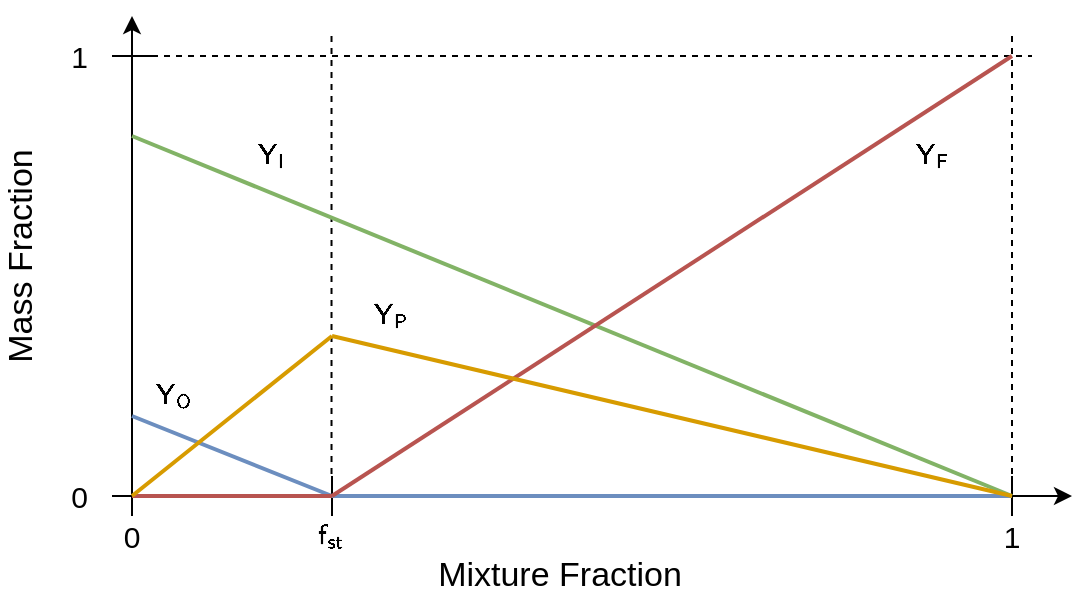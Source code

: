 <mxfile version="14.6.13" type="device"><diagram id="orqeq4ILJBw_RsnLSMlE" name="Page-1"><mxGraphModel dx="679" dy="431" grid="1" gridSize="10" guides="1" tooltips="1" connect="1" arrows="1" fold="1" page="1" pageScale="1" pageWidth="827" pageHeight="1169" math="1" shadow="0"><root><mxCell id="0"/><mxCell id="1" parent="0"/><mxCell id="tvLpAoHAf9bMOqzPL_QO-1" value="" style="endArrow=classic;html=1;" edge="1" parent="1"><mxGeometry width="50" height="50" relative="1" as="geometry"><mxPoint x="200" y="490" as="sourcePoint"/><mxPoint x="200" y="240" as="targetPoint"/></mxGeometry></mxCell><mxCell id="tvLpAoHAf9bMOqzPL_QO-2" value="" style="endArrow=classic;html=1;" edge="1" parent="1"><mxGeometry width="50" height="50" relative="1" as="geometry"><mxPoint x="190" y="480" as="sourcePoint"/><mxPoint x="670" y="480" as="targetPoint"/></mxGeometry></mxCell><mxCell id="tvLpAoHAf9bMOqzPL_QO-3" value="Mass Fraction" style="text;html=1;strokeColor=none;fillColor=none;align=center;verticalAlign=middle;whiteSpace=wrap;rounded=0;fontSize=17;rotation=270;" vertex="1" parent="1"><mxGeometry x="60" y="350" width="170" height="20" as="geometry"/></mxCell><mxCell id="tvLpAoHAf9bMOqzPL_QO-4" value="Mixture Fraction" style="text;html=1;strokeColor=none;fillColor=none;align=center;verticalAlign=middle;whiteSpace=wrap;rounded=0;fontSize=17;rotation=0;" vertex="1" parent="1"><mxGeometry x="329" y="510" width="170" height="20" as="geometry"/></mxCell><mxCell id="tvLpAoHAf9bMOqzPL_QO-5" value="" style="endArrow=none;html=1;fontSize=20;" edge="1" parent="1"><mxGeometry width="50" height="50" relative="1" as="geometry"><mxPoint x="640" y="490" as="sourcePoint"/><mxPoint x="640" y="470" as="targetPoint"/></mxGeometry></mxCell><mxCell id="tvLpAoHAf9bMOqzPL_QO-6" value="" style="endArrow=none;html=1;fontSize=20;" edge="1" parent="1"><mxGeometry width="50" height="50" relative="1" as="geometry"><mxPoint x="210" y="260" as="sourcePoint"/><mxPoint x="190" y="260" as="targetPoint"/></mxGeometry></mxCell><mxCell id="tvLpAoHAf9bMOqzPL_QO-7" value="" style="endArrow=none;dashed=1;html=1;fontSize=20;" edge="1" parent="1"><mxGeometry width="50" height="50" relative="1" as="geometry"><mxPoint x="210" y="260" as="sourcePoint"/><mxPoint x="650" y="260" as="targetPoint"/></mxGeometry></mxCell><mxCell id="tvLpAoHAf9bMOqzPL_QO-8" value="" style="endArrow=none;dashed=1;html=1;fontSize=20;" edge="1" parent="1"><mxGeometry width="50" height="50" relative="1" as="geometry"><mxPoint x="640" y="250" as="sourcePoint"/><mxPoint x="640" y="470" as="targetPoint"/></mxGeometry></mxCell><mxCell id="tvLpAoHAf9bMOqzPL_QO-9" value="0" style="text;html=1;strokeColor=none;fillColor=none;align=right;verticalAlign=middle;whiteSpace=wrap;rounded=0;fontSize=15;" vertex="1" parent="1"><mxGeometry x="160" y="470" width="20" height="20" as="geometry"/></mxCell><mxCell id="tvLpAoHAf9bMOqzPL_QO-10" value="1" style="text;html=1;strokeColor=none;fillColor=none;align=right;verticalAlign=middle;whiteSpace=wrap;rounded=0;fontSize=15;" vertex="1" parent="1"><mxGeometry x="160" y="250" width="20" height="20" as="geometry"/></mxCell><mxCell id="tvLpAoHAf9bMOqzPL_QO-11" value="0" style="text;html=1;strokeColor=none;fillColor=none;align=center;verticalAlign=middle;whiteSpace=wrap;rounded=0;fontSize=15;" vertex="1" parent="1"><mxGeometry x="190" y="490" width="20" height="20" as="geometry"/></mxCell><mxCell id="tvLpAoHAf9bMOqzPL_QO-12" value="1" style="text;html=1;strokeColor=none;fillColor=none;align=center;verticalAlign=middle;whiteSpace=wrap;rounded=0;fontSize=15;" vertex="1" parent="1"><mxGeometry x="630" y="490" width="20" height="20" as="geometry"/></mxCell><mxCell id="tvLpAoHAf9bMOqzPL_QO-13" value="" style="endArrow=none;html=1;fontSize=20;" edge="1" parent="1"><mxGeometry width="50" height="50" relative="1" as="geometry"><mxPoint x="300" y="490" as="sourcePoint"/><mxPoint x="300" y="470" as="targetPoint"/></mxGeometry></mxCell><mxCell id="tvLpAoHAf9bMOqzPL_QO-14" value="\(\sf f_{st}\)" style="text;html=1;strokeColor=none;fillColor=none;align=center;verticalAlign=middle;whiteSpace=wrap;rounded=0;fontSize=12;" vertex="1" parent="1"><mxGeometry x="290" y="490" width="20" height="20" as="geometry"/></mxCell><mxCell id="tvLpAoHAf9bMOqzPL_QO-16" value="" style="endArrow=none;dashed=1;html=1;fontSize=20;" edge="1" parent="1"><mxGeometry width="50" height="50" relative="1" as="geometry"><mxPoint x="299.76" y="250" as="sourcePoint"/><mxPoint x="299.76" y="470" as="targetPoint"/></mxGeometry></mxCell><mxCell id="tvLpAoHAf9bMOqzPL_QO-17" value="" style="endArrow=none;html=1;fontSize=12;fillColor=#dae8fc;strokeColor=#6c8ebf;strokeWidth=2;" edge="1" parent="1"><mxGeometry width="50" height="50" relative="1" as="geometry"><mxPoint x="200" y="440" as="sourcePoint"/><mxPoint x="300" y="480" as="targetPoint"/></mxGeometry></mxCell><mxCell id="tvLpAoHAf9bMOqzPL_QO-18" value="" style="endArrow=none;html=1;fontSize=12;fillColor=#dae8fc;strokeColor=#6c8ebf;strokeWidth=2;" edge="1" parent="1"><mxGeometry width="50" height="50" relative="1" as="geometry"><mxPoint x="300" y="480" as="sourcePoint"/><mxPoint x="640" y="480" as="targetPoint"/></mxGeometry></mxCell><mxCell id="tvLpAoHAf9bMOqzPL_QO-19" value="" style="endArrow=none;html=1;fontSize=12;fillColor=#d5e8d4;strokeColor=#82b366;fontStyle=1;strokeWidth=2;" edge="1" parent="1"><mxGeometry width="50" height="50" relative="1" as="geometry"><mxPoint x="200" y="300" as="sourcePoint"/><mxPoint x="640" y="480" as="targetPoint"/></mxGeometry></mxCell><mxCell id="tvLpAoHAf9bMOqzPL_QO-20" value="" style="endArrow=none;html=1;fontSize=12;fillColor=#f8cecc;strokeColor=#b85450;fontStyle=1;strokeWidth=2;" edge="1" parent="1"><mxGeometry width="50" height="50" relative="1" as="geometry"><mxPoint x="640" y="260" as="sourcePoint"/><mxPoint x="300" y="480" as="targetPoint"/></mxGeometry></mxCell><mxCell id="tvLpAoHAf9bMOqzPL_QO-21" value="" style="endArrow=none;html=1;fontSize=12;fillColor=#f8cecc;strokeColor=#b85450;fontStyle=1;strokeWidth=2;" edge="1" parent="1"><mxGeometry width="50" height="50" relative="1" as="geometry"><mxPoint x="300" y="480" as="sourcePoint"/><mxPoint x="200" y="480" as="targetPoint"/></mxGeometry></mxCell><mxCell id="tvLpAoHAf9bMOqzPL_QO-22" value="" style="endArrow=none;html=1;fontSize=12;fillColor=#ffe6cc;strokeColor=#d79b00;strokeWidth=2;" edge="1" parent="1"><mxGeometry width="50" height="50" relative="1" as="geometry"><mxPoint x="200" y="480" as="sourcePoint"/><mxPoint x="300" y="400" as="targetPoint"/></mxGeometry></mxCell><mxCell id="tvLpAoHAf9bMOqzPL_QO-23" value="" style="endArrow=none;html=1;fontSize=12;fillColor=#ffe6cc;strokeColor=#d79b00;strokeWidth=2;" edge="1" parent="1"><mxGeometry width="50" height="50" relative="1" as="geometry"><mxPoint x="640" y="480" as="sourcePoint"/><mxPoint x="300" y="400" as="targetPoint"/></mxGeometry></mxCell><mxCell id="tvLpAoHAf9bMOqzPL_QO-24" value="\(\sf Y_O\)" style="text;html=1;strokeColor=none;fillColor=none;align=left;verticalAlign=middle;whiteSpace=wrap;rounded=0;fontSize=12;" vertex="1" parent="1"><mxGeometry x="210" y="420" width="40" height="20" as="geometry"/></mxCell><mxCell id="tvLpAoHAf9bMOqzPL_QO-25" value="\(\sf Y_F\)" style="text;html=1;strokeColor=none;fillColor=none;align=center;verticalAlign=middle;whiteSpace=wrap;rounded=0;fontSize=12;" vertex="1" parent="1"><mxGeometry x="580" y="300" width="40" height="20" as="geometry"/></mxCell><mxCell id="tvLpAoHAf9bMOqzPL_QO-26" value="\(\sf Y_P\)" style="text;html=1;strokeColor=none;fillColor=none;align=center;verticalAlign=middle;whiteSpace=wrap;rounded=0;fontSize=12;" vertex="1" parent="1"><mxGeometry x="310" y="380" width="40" height="20" as="geometry"/></mxCell><mxCell id="tvLpAoHAf9bMOqzPL_QO-27" value="\(\sf Y_I\)" style="text;html=1;strokeColor=none;fillColor=none;align=center;verticalAlign=middle;whiteSpace=wrap;rounded=0;fontSize=12;" vertex="1" parent="1"><mxGeometry x="250" y="300" width="40" height="20" as="geometry"/></mxCell></root></mxGraphModel></diagram></mxfile>